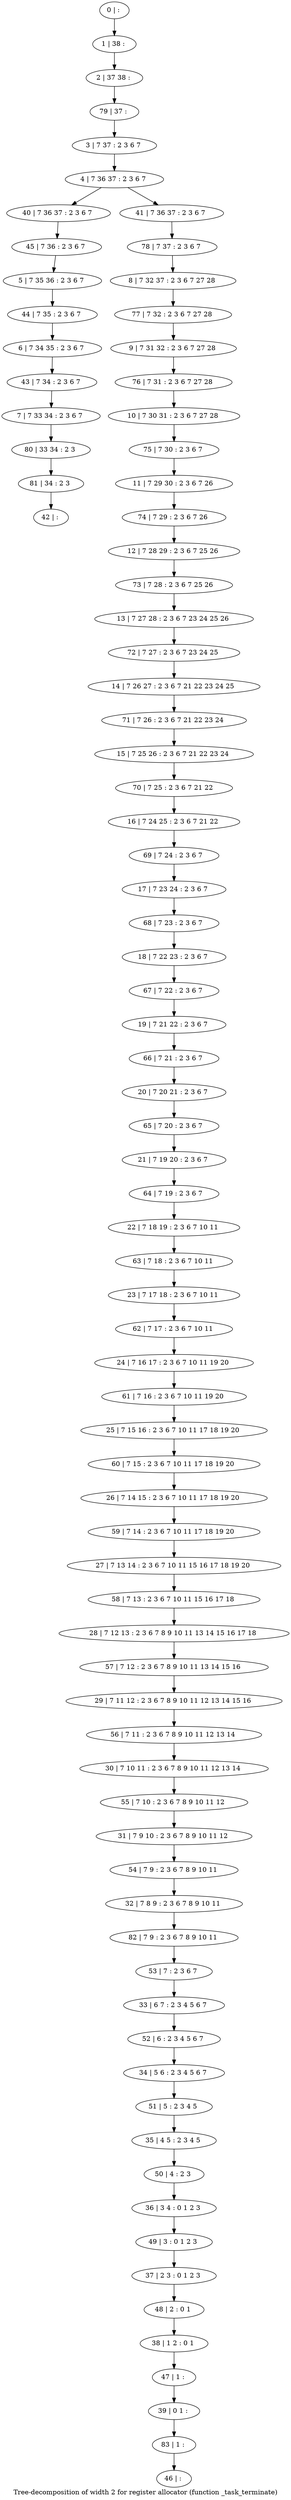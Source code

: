 digraph G {
graph [label="Tree-decomposition of width 2 for register allocator (function _task_terminate)"]
0[label="0 | : "];
1[label="1 | 38 : "];
2[label="2 | 37 38 : "];
3[label="3 | 7 37 : 2 3 6 7 "];
4[label="4 | 7 36 37 : 2 3 6 7 "];
5[label="5 | 7 35 36 : 2 3 6 7 "];
6[label="6 | 7 34 35 : 2 3 6 7 "];
7[label="7 | 7 33 34 : 2 3 6 7 "];
8[label="8 | 7 32 37 : 2 3 6 7 27 28 "];
9[label="9 | 7 31 32 : 2 3 6 7 27 28 "];
10[label="10 | 7 30 31 : 2 3 6 7 27 28 "];
11[label="11 | 7 29 30 : 2 3 6 7 26 "];
12[label="12 | 7 28 29 : 2 3 6 7 25 26 "];
13[label="13 | 7 27 28 : 2 3 6 7 23 24 25 26 "];
14[label="14 | 7 26 27 : 2 3 6 7 21 22 23 24 25 "];
15[label="15 | 7 25 26 : 2 3 6 7 21 22 23 24 "];
16[label="16 | 7 24 25 : 2 3 6 7 21 22 "];
17[label="17 | 7 23 24 : 2 3 6 7 "];
18[label="18 | 7 22 23 : 2 3 6 7 "];
19[label="19 | 7 21 22 : 2 3 6 7 "];
20[label="20 | 7 20 21 : 2 3 6 7 "];
21[label="21 | 7 19 20 : 2 3 6 7 "];
22[label="22 | 7 18 19 : 2 3 6 7 10 11 "];
23[label="23 | 7 17 18 : 2 3 6 7 10 11 "];
24[label="24 | 7 16 17 : 2 3 6 7 10 11 19 20 "];
25[label="25 | 7 15 16 : 2 3 6 7 10 11 17 18 19 20 "];
26[label="26 | 7 14 15 : 2 3 6 7 10 11 17 18 19 20 "];
27[label="27 | 7 13 14 : 2 3 6 7 10 11 15 16 17 18 19 20 "];
28[label="28 | 7 12 13 : 2 3 6 7 8 9 10 11 13 14 15 16 17 18 "];
29[label="29 | 7 11 12 : 2 3 6 7 8 9 10 11 12 13 14 15 16 "];
30[label="30 | 7 10 11 : 2 3 6 7 8 9 10 11 12 13 14 "];
31[label="31 | 7 9 10 : 2 3 6 7 8 9 10 11 12 "];
32[label="32 | 7 8 9 : 2 3 6 7 8 9 10 11 "];
33[label="33 | 6 7 : 2 3 4 5 6 7 "];
34[label="34 | 5 6 : 2 3 4 5 6 7 "];
35[label="35 | 4 5 : 2 3 4 5 "];
36[label="36 | 3 4 : 0 1 2 3 "];
37[label="37 | 2 3 : 0 1 2 3 "];
38[label="38 | 1 2 : 0 1 "];
39[label="39 | 0 1 : "];
40[label="40 | 7 36 37 : 2 3 6 7 "];
41[label="41 | 7 36 37 : 2 3 6 7 "];
42[label="42 | : "];
43[label="43 | 7 34 : 2 3 6 7 "];
44[label="44 | 7 35 : 2 3 6 7 "];
45[label="45 | 7 36 : 2 3 6 7 "];
46[label="46 | : "];
47[label="47 | 1 : "];
48[label="48 | 2 : 0 1 "];
49[label="49 | 3 : 0 1 2 3 "];
50[label="50 | 4 : 2 3 "];
51[label="51 | 5 : 2 3 4 5 "];
52[label="52 | 6 : 2 3 4 5 6 7 "];
53[label="53 | 7 : 2 3 6 7 "];
54[label="54 | 7 9 : 2 3 6 7 8 9 10 11 "];
55[label="55 | 7 10 : 2 3 6 7 8 9 10 11 12 "];
56[label="56 | 7 11 : 2 3 6 7 8 9 10 11 12 13 14 "];
57[label="57 | 7 12 : 2 3 6 7 8 9 10 11 13 14 15 16 "];
58[label="58 | 7 13 : 2 3 6 7 10 11 15 16 17 18 "];
59[label="59 | 7 14 : 2 3 6 7 10 11 17 18 19 20 "];
60[label="60 | 7 15 : 2 3 6 7 10 11 17 18 19 20 "];
61[label="61 | 7 16 : 2 3 6 7 10 11 19 20 "];
62[label="62 | 7 17 : 2 3 6 7 10 11 "];
63[label="63 | 7 18 : 2 3 6 7 10 11 "];
64[label="64 | 7 19 : 2 3 6 7 "];
65[label="65 | 7 20 : 2 3 6 7 "];
66[label="66 | 7 21 : 2 3 6 7 "];
67[label="67 | 7 22 : 2 3 6 7 "];
68[label="68 | 7 23 : 2 3 6 7 "];
69[label="69 | 7 24 : 2 3 6 7 "];
70[label="70 | 7 25 : 2 3 6 7 21 22 "];
71[label="71 | 7 26 : 2 3 6 7 21 22 23 24 "];
72[label="72 | 7 27 : 2 3 6 7 23 24 25 "];
73[label="73 | 7 28 : 2 3 6 7 25 26 "];
74[label="74 | 7 29 : 2 3 6 7 26 "];
75[label="75 | 7 30 : 2 3 6 7 "];
76[label="76 | 7 31 : 2 3 6 7 27 28 "];
77[label="77 | 7 32 : 2 3 6 7 27 28 "];
78[label="78 | 7 37 : 2 3 6 7 "];
79[label="79 | 37 : "];
80[label="80 | 33 34 : 2 3 "];
81[label="81 | 34 : 2 3 "];
82[label="82 | 7 9 : 2 3 6 7 8 9 10 11 "];
83[label="83 | 1 : "];
0->1 ;
1->2 ;
3->4 ;
4->40 ;
4->41 ;
43->7 ;
6->43 ;
44->6 ;
5->44 ;
45->5 ;
40->45 ;
47->39 ;
38->47 ;
48->38 ;
37->48 ;
49->37 ;
36->49 ;
50->36 ;
35->50 ;
51->35 ;
34->51 ;
52->34 ;
33->52 ;
53->33 ;
54->32 ;
31->54 ;
55->31 ;
30->55 ;
56->30 ;
29->56 ;
57->29 ;
28->57 ;
58->28 ;
27->58 ;
59->27 ;
26->59 ;
60->26 ;
25->60 ;
61->25 ;
24->61 ;
62->24 ;
23->62 ;
63->23 ;
22->63 ;
64->22 ;
21->64 ;
65->21 ;
20->65 ;
66->20 ;
19->66 ;
67->19 ;
18->67 ;
68->18 ;
17->68 ;
69->17 ;
16->69 ;
70->16 ;
15->70 ;
71->15 ;
14->71 ;
72->14 ;
13->72 ;
73->13 ;
12->73 ;
74->12 ;
11->74 ;
75->11 ;
10->75 ;
76->10 ;
9->76 ;
77->9 ;
8->77 ;
78->8 ;
41->78 ;
79->3 ;
2->79 ;
7->80 ;
81->42 ;
80->81 ;
82->53 ;
32->82 ;
83->46 ;
39->83 ;
}
